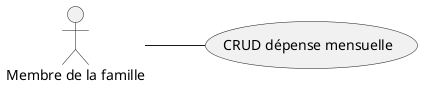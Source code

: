 @startuml
left to right direction

actor "Membre de la famille" as utilisateur


utilisateur -- (CRUD dépense mensuelle)



@enduml

